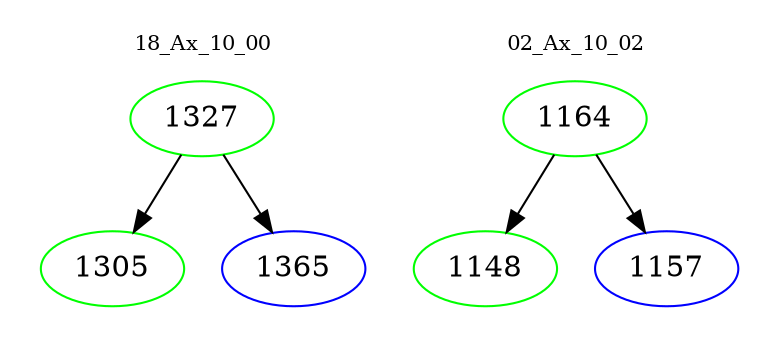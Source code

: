 digraph{
subgraph cluster_0 {
color = white
label = "18_Ax_10_00";
fontsize=10;
T0_1327 [label="1327", color="green"]
T0_1327 -> T0_1305 [color="black"]
T0_1305 [label="1305", color="green"]
T0_1327 -> T0_1365 [color="black"]
T0_1365 [label="1365", color="blue"]
}
subgraph cluster_1 {
color = white
label = "02_Ax_10_02";
fontsize=10;
T1_1164 [label="1164", color="green"]
T1_1164 -> T1_1148 [color="black"]
T1_1148 [label="1148", color="green"]
T1_1164 -> T1_1157 [color="black"]
T1_1157 [label="1157", color="blue"]
}
}
